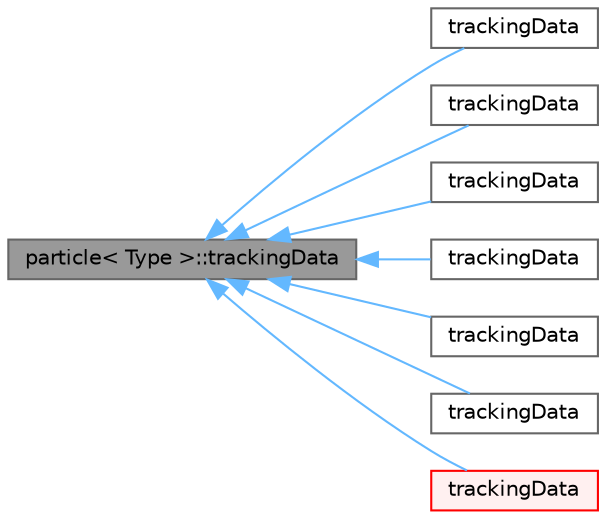 digraph "particle&lt; Type &gt;::trackingData"
{
 // LATEX_PDF_SIZE
  bgcolor="transparent";
  edge [fontname=Helvetica,fontsize=10,labelfontname=Helvetica,labelfontsize=10];
  node [fontname=Helvetica,fontsize=10,shape=box,height=0.2,width=0.4];
  rankdir="LR";
  Node1 [id="Node000001",label="particle\< Type \>::trackingData",height=0.2,width=0.4,color="gray40", fillcolor="grey60", style="filled", fontcolor="black",tooltip=" "];
  Node1 -> Node2 [id="edge1_Node000001_Node000002",dir="back",color="steelblue1",style="solid",tooltip=" "];
  Node2 [id="Node000002",label="trackingData",height=0.2,width=0.4,color="gray40", fillcolor="white", style="filled",URL="$classFoam_1_1DTRMParticle_1_1trackingData.html",tooltip=" "];
  Node1 -> Node3 [id="edge2_Node000001_Node000003",dir="back",color="steelblue1",style="solid",tooltip=" "];
  Node3 [id="Node000003",label="trackingData",height=0.2,width=0.4,color="gray40", fillcolor="white", style="filled",URL="$classFoam_1_1findCellParticle_1_1trackingData.html",tooltip=" "];
  Node1 -> Node4 [id="edge3_Node000001_Node000004",dir="back",color="steelblue1",style="solid",tooltip=" "];
  Node4 [id="Node000004",label="trackingData",height=0.2,width=0.4,color="gray40", fillcolor="white", style="filled",URL="$classFoam_1_1molecule_1_1trackingData.html",tooltip=" "];
  Node1 -> Node5 [id="edge4_Node000001_Node000005",dir="back",color="steelblue1",style="solid",tooltip=" "];
  Node5 [id="Node000005",label="trackingData",height=0.2,width=0.4,color="gray40", fillcolor="white", style="filled",URL="$classFoam_1_1solidParticle_1_1trackingData.html",tooltip=" "];
  Node1 -> Node6 [id="edge5_Node000001_Node000006",dir="back",color="steelblue1",style="solid",tooltip=" "];
  Node6 [id="Node000006",label="trackingData",height=0.2,width=0.4,color="gray40", fillcolor="white", style="filled",URL="$classFoam_1_1streamLineParticle_1_1trackingData.html",tooltip=" "];
  Node1 -> Node7 [id="edge6_Node000001_Node000007",dir="back",color="steelblue1",style="solid",tooltip=" "];
  Node7 [id="Node000007",label="trackingData",height=0.2,width=0.4,color="gray40", fillcolor="white", style="filled",URL="$classFoam_1_1trackedParticle_1_1trackingData.html",tooltip=" "];
  Node1 -> Node8 [id="edge7_Node000001_Node000008",dir="back",color="steelblue1",style="solid",tooltip=" "];
  Node8 [id="Node000008",label="trackingData",height=0.2,width=0.4,color="red", fillcolor="#FFF0F0", style="filled",URL="$classFoam_1_1wallBoundedParticle_1_1trackingData.html",tooltip=" "];
}
